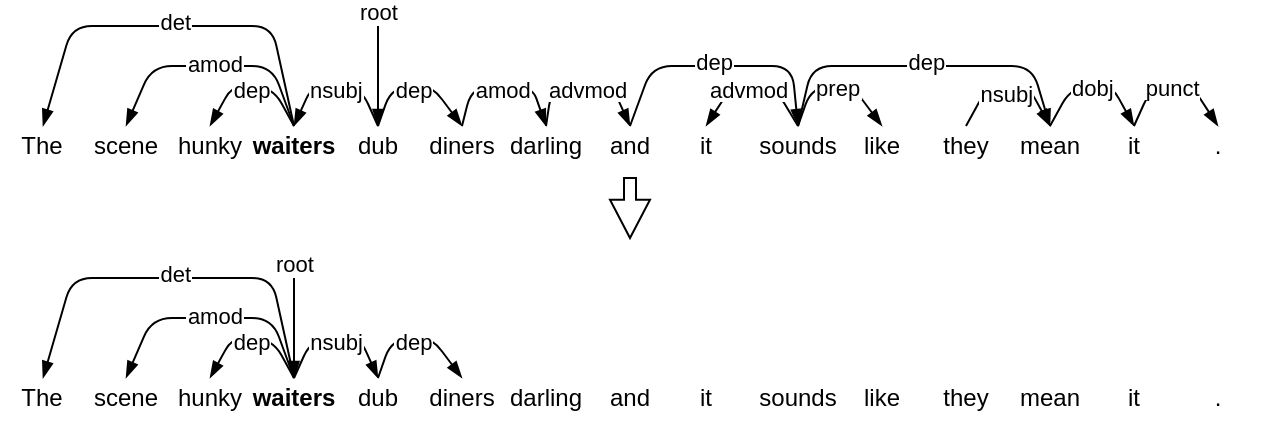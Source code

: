 <mxfile version="26.0.16">
  <diagram name="第 1 页" id="UdHhdu_RjbXMg5WVr8Md">
    <mxGraphModel dx="796" dy="531" grid="1" gridSize="10" guides="1" tooltips="1" connect="1" arrows="1" fold="1" page="1" pageScale="1" pageWidth="827" pageHeight="1169" math="1" shadow="0">
      <root>
        <mxCell id="0" />
        <mxCell id="1" parent="0" />
        <mxCell id="9KSnhvGDd7Bw2SBVTGFa-41" value="hunky" style="rounded=0;whiteSpace=wrap;html=1;fillColor=none;strokeColor=none;" vertex="1" parent="1">
          <mxGeometry x="198" y="440" width="42" height="20" as="geometry" />
        </mxCell>
        <mxCell id="9KSnhvGDd7Bw2SBVTGFa-42" value="The" style="rounded=0;whiteSpace=wrap;html=1;fillColor=none;strokeColor=none;" vertex="1" parent="1">
          <mxGeometry x="114" y="440" width="42" height="20" as="geometry" />
        </mxCell>
        <mxCell id="9KSnhvGDd7Bw2SBVTGFa-43" value="it" style="rounded=0;whiteSpace=wrap;html=1;fillColor=none;strokeColor=none;" vertex="1" parent="1">
          <mxGeometry x="660" y="440" width="42" height="20" as="geometry" />
        </mxCell>
        <mxCell id="9KSnhvGDd7Bw2SBVTGFa-46" value="scene" style="rounded=0;whiteSpace=wrap;html=1;fillColor=none;strokeColor=none;" vertex="1" parent="1">
          <mxGeometry x="156" y="440" width="42" height="20" as="geometry" />
        </mxCell>
        <mxCell id="9KSnhvGDd7Bw2SBVTGFa-47" value="&lt;b&gt;waiters&lt;/b&gt;" style="rounded=0;whiteSpace=wrap;html=1;fillColor=none;strokeColor=none;" vertex="1" parent="1">
          <mxGeometry x="240" y="440" width="42" height="20" as="geometry" />
        </mxCell>
        <mxCell id="9KSnhvGDd7Bw2SBVTGFa-48" value="dub" style="rounded=0;whiteSpace=wrap;html=1;fillColor=none;strokeColor=none;" vertex="1" parent="1">
          <mxGeometry x="282" y="440" width="42" height="20" as="geometry" />
        </mxCell>
        <mxCell id="9KSnhvGDd7Bw2SBVTGFa-49" value="diners" style="rounded=0;whiteSpace=wrap;html=1;fillColor=none;strokeColor=none;" vertex="1" parent="1">
          <mxGeometry x="324" y="440" width="42" height="20" as="geometry" />
        </mxCell>
        <mxCell id="9KSnhvGDd7Bw2SBVTGFa-50" value="darling" style="rounded=0;whiteSpace=wrap;html=1;fillColor=none;strokeColor=none;" vertex="1" parent="1">
          <mxGeometry x="366" y="440" width="42" height="20" as="geometry" />
        </mxCell>
        <mxCell id="9KSnhvGDd7Bw2SBVTGFa-51" value="and" style="rounded=0;whiteSpace=wrap;html=1;fillColor=none;strokeColor=none;" vertex="1" parent="1">
          <mxGeometry x="408" y="440" width="42" height="20" as="geometry" />
        </mxCell>
        <mxCell id="9KSnhvGDd7Bw2SBVTGFa-52" value="it" style="rounded=0;whiteSpace=wrap;html=1;fillColor=none;strokeColor=none;" vertex="1" parent="1">
          <mxGeometry x="446" y="440" width="42" height="20" as="geometry" />
        </mxCell>
        <mxCell id="9KSnhvGDd7Bw2SBVTGFa-53" value="sounds" style="rounded=0;whiteSpace=wrap;html=1;fillColor=none;strokeColor=none;" vertex="1" parent="1">
          <mxGeometry x="492" y="440" width="42" height="20" as="geometry" />
        </mxCell>
        <mxCell id="9KSnhvGDd7Bw2SBVTGFa-54" value="like" style="rounded=0;whiteSpace=wrap;html=1;fillColor=none;strokeColor=none;" vertex="1" parent="1">
          <mxGeometry x="534" y="440" width="42" height="20" as="geometry" />
        </mxCell>
        <mxCell id="9KSnhvGDd7Bw2SBVTGFa-55" value="they" style="rounded=0;whiteSpace=wrap;html=1;fillColor=none;strokeColor=none;" vertex="1" parent="1">
          <mxGeometry x="576" y="440" width="42" height="20" as="geometry" />
        </mxCell>
        <mxCell id="9KSnhvGDd7Bw2SBVTGFa-56" value="mean" style="rounded=0;whiteSpace=wrap;html=1;fillColor=none;strokeColor=none;" vertex="1" parent="1">
          <mxGeometry x="618" y="440" width="42" height="20" as="geometry" />
        </mxCell>
        <mxCell id="9KSnhvGDd7Bw2SBVTGFa-57" value="." style="rounded=0;whiteSpace=wrap;html=1;fillColor=none;strokeColor=none;" vertex="1" parent="1">
          <mxGeometry x="702" y="440" width="42" height="20" as="geometry" />
        </mxCell>
        <mxCell id="9KSnhvGDd7Bw2SBVTGFa-58" value="" style="endArrow=blockThin;html=1;rounded=0;endFill=1;entryX=0.5;entryY=0;entryDx=0;entryDy=0;" edge="1" parent="1" target="9KSnhvGDd7Bw2SBVTGFa-48">
          <mxGeometry width="50" height="50" relative="1" as="geometry">
            <mxPoint x="303" y="390" as="sourcePoint" />
            <mxPoint x="320" y="270" as="targetPoint" />
          </mxGeometry>
        </mxCell>
        <mxCell id="9KSnhvGDd7Bw2SBVTGFa-59" value="" style="endArrow=blockThin;entryX=0.5;entryY=0;entryDx=0;entryDy=0;rounded=1;endFill=1;exitX=0.5;exitY=0;exitDx=0;exitDy=0;" edge="1" parent="1" source="9KSnhvGDd7Bw2SBVTGFa-47">
          <mxGeometry relative="1" as="geometry">
            <mxPoint x="309.5" y="430" as="sourcePoint" />
            <mxPoint x="135.5" y="440" as="targetPoint" />
            <Array as="points">
              <mxPoint x="250" y="390" />
              <mxPoint x="150" y="390" />
            </Array>
          </mxGeometry>
        </mxCell>
        <mxCell id="9KSnhvGDd7Bw2SBVTGFa-60" value="det" style="edgeLabel;resizable=0;align=center;verticalAlign=middle;" connectable="0" vertex="1" parent="9KSnhvGDd7Bw2SBVTGFa-59">
          <mxGeometry relative="1" as="geometry">
            <mxPoint x="2" y="-3" as="offset" />
          </mxGeometry>
        </mxCell>
        <mxCell id="9KSnhvGDd7Bw2SBVTGFa-61" value="" style="endArrow=blockThin;entryX=0.5;entryY=0;entryDx=0;entryDy=0;rounded=1;endFill=1;exitX=0.5;exitY=0;exitDx=0;exitDy=0;" edge="1" parent="1" source="9KSnhvGDd7Bw2SBVTGFa-47" target="9KSnhvGDd7Bw2SBVTGFa-46">
          <mxGeometry relative="1" as="geometry">
            <mxPoint x="305.5" y="440" as="sourcePoint" />
            <mxPoint x="180" y="440" as="targetPoint" />
            <Array as="points">
              <mxPoint x="250" y="410" />
              <mxPoint x="190" y="410" />
            </Array>
          </mxGeometry>
        </mxCell>
        <mxCell id="9KSnhvGDd7Bw2SBVTGFa-62" value="amod" style="edgeLabel;resizable=0;align=center;verticalAlign=middle;" connectable="0" vertex="1" parent="9KSnhvGDd7Bw2SBVTGFa-61">
          <mxGeometry relative="1" as="geometry">
            <mxPoint x="2" y="-2" as="offset" />
          </mxGeometry>
        </mxCell>
        <mxCell id="9KSnhvGDd7Bw2SBVTGFa-63" value="" style="endArrow=blockThin;entryX=0.5;entryY=0;entryDx=0;entryDy=0;rounded=1;endFill=1;exitX=0.5;exitY=0;exitDx=0;exitDy=0;" edge="1" parent="1" source="9KSnhvGDd7Bw2SBVTGFa-47" target="9KSnhvGDd7Bw2SBVTGFa-41">
          <mxGeometry relative="1" as="geometry">
            <mxPoint x="271" y="450" as="sourcePoint" />
            <mxPoint x="187" y="450" as="targetPoint" />
            <Array as="points">
              <mxPoint x="250" y="420" />
              <mxPoint x="230" y="420" />
            </Array>
          </mxGeometry>
        </mxCell>
        <mxCell id="9KSnhvGDd7Bw2SBVTGFa-64" value="dep" style="edgeLabel;resizable=0;align=center;verticalAlign=middle;" connectable="0" vertex="1" parent="9KSnhvGDd7Bw2SBVTGFa-63">
          <mxGeometry relative="1" as="geometry">
            <mxPoint y="1" as="offset" />
          </mxGeometry>
        </mxCell>
        <mxCell id="9KSnhvGDd7Bw2SBVTGFa-65" value="root" style="edgeLabel;html=1;align=center;verticalAlign=middle;resizable=0;points=[];" vertex="1" connectable="0" parent="1">
          <mxGeometry x="302.999" y="383.0" as="geometry" />
        </mxCell>
        <mxCell id="9KSnhvGDd7Bw2SBVTGFa-68" value="" style="endArrow=blockThin;entryX=0.5;entryY=0;entryDx=0;entryDy=0;rounded=1;endFill=1;exitX=0.5;exitY=0;exitDx=0;exitDy=0;" edge="1" parent="1">
          <mxGeometry relative="1" as="geometry">
            <mxPoint x="303" y="440" as="sourcePoint" />
            <mxPoint x="345" y="440" as="targetPoint" />
            <Array as="points">
              <mxPoint x="310" y="420" />
              <mxPoint x="330" y="420" />
            </Array>
          </mxGeometry>
        </mxCell>
        <mxCell id="9KSnhvGDd7Bw2SBVTGFa-69" value="dep" style="edgeLabel;resizable=0;align=center;verticalAlign=middle;" connectable="0" vertex="1" parent="9KSnhvGDd7Bw2SBVTGFa-68">
          <mxGeometry relative="1" as="geometry">
            <mxPoint x="-1" y="1" as="offset" />
          </mxGeometry>
        </mxCell>
        <mxCell id="9KSnhvGDd7Bw2SBVTGFa-72" value="" style="endArrow=blockThin;entryX=0.5;entryY=0;entryDx=0;entryDy=0;rounded=1;endFill=1;exitX=0.5;exitY=0;exitDx=0;exitDy=0;" edge="1" parent="1">
          <mxGeometry relative="1" as="geometry">
            <mxPoint x="345" y="440" as="sourcePoint" />
            <mxPoint x="387" y="440" as="targetPoint" />
            <Array as="points">
              <mxPoint x="350" y="420" />
              <mxPoint x="380" y="420" />
            </Array>
          </mxGeometry>
        </mxCell>
        <mxCell id="9KSnhvGDd7Bw2SBVTGFa-73" value="amod" style="edgeLabel;resizable=0;align=center;verticalAlign=middle;" connectable="0" vertex="1" parent="9KSnhvGDd7Bw2SBVTGFa-72">
          <mxGeometry relative="1" as="geometry">
            <mxPoint y="1" as="offset" />
          </mxGeometry>
        </mxCell>
        <mxCell id="9KSnhvGDd7Bw2SBVTGFa-74" value="" style="endArrow=blockThin;entryX=0.5;entryY=0;entryDx=0;entryDy=0;rounded=1;endFill=1;exitX=0.5;exitY=0;exitDx=0;exitDy=0;" edge="1" parent="1">
          <mxGeometry relative="1" as="geometry">
            <mxPoint x="387" y="440" as="sourcePoint" />
            <mxPoint x="429" y="440" as="targetPoint" />
            <Array as="points">
              <mxPoint x="390" y="420" />
              <mxPoint x="420" y="420" />
            </Array>
          </mxGeometry>
        </mxCell>
        <mxCell id="9KSnhvGDd7Bw2SBVTGFa-75" value="advmod" style="edgeLabel;resizable=0;align=center;verticalAlign=middle;" connectable="0" vertex="1" parent="9KSnhvGDd7Bw2SBVTGFa-74">
          <mxGeometry relative="1" as="geometry">
            <mxPoint x="2" y="1" as="offset" />
          </mxGeometry>
        </mxCell>
        <mxCell id="9KSnhvGDd7Bw2SBVTGFa-76" value="" style="endArrow=blockThin;entryX=0.5;entryY=0;entryDx=0;entryDy=0;rounded=1;endFill=1;exitX=0.5;exitY=0;exitDx=0;exitDy=0;" edge="1" parent="1" source="9KSnhvGDd7Bw2SBVTGFa-53" target="9KSnhvGDd7Bw2SBVTGFa-52">
          <mxGeometry relative="1" as="geometry">
            <mxPoint x="512" y="440" as="sourcePoint" />
            <mxPoint x="470" y="440" as="targetPoint" />
            <Array as="points">
              <mxPoint x="501" y="420" />
              <mxPoint x="480" y="420" />
            </Array>
          </mxGeometry>
        </mxCell>
        <mxCell id="9KSnhvGDd7Bw2SBVTGFa-77" value="advmod" style="edgeLabel;resizable=0;align=center;verticalAlign=middle;" connectable="0" vertex="1" parent="9KSnhvGDd7Bw2SBVTGFa-76">
          <mxGeometry relative="1" as="geometry">
            <mxPoint x="-2" y="1" as="offset" />
          </mxGeometry>
        </mxCell>
        <mxCell id="9KSnhvGDd7Bw2SBVTGFa-78" value="" style="endArrow=blockThin;entryX=0.5;entryY=0;entryDx=0;entryDy=0;rounded=1;endFill=1;exitX=0.5;exitY=0;exitDx=0;exitDy=0;" edge="1" parent="1">
          <mxGeometry relative="1" as="geometry">
            <mxPoint x="429" y="440" as="sourcePoint" />
            <mxPoint x="513" y="440" as="targetPoint" />
            <Array as="points">
              <mxPoint x="440" y="410" />
              <mxPoint x="510" y="410" />
            </Array>
          </mxGeometry>
        </mxCell>
        <mxCell id="9KSnhvGDd7Bw2SBVTGFa-79" value="dep" style="edgeLabel;resizable=0;align=center;verticalAlign=middle;" connectable="0" vertex="1" parent="9KSnhvGDd7Bw2SBVTGFa-78">
          <mxGeometry relative="1" as="geometry">
            <mxPoint x="-3" y="-3" as="offset" />
          </mxGeometry>
        </mxCell>
        <mxCell id="9KSnhvGDd7Bw2SBVTGFa-80" value="" style="endArrow=blockThin;entryX=0.5;entryY=0;entryDx=0;entryDy=0;rounded=1;endFill=1;exitX=0.5;exitY=0;exitDx=0;exitDy=0;" edge="1" parent="1">
          <mxGeometry relative="1" as="geometry">
            <mxPoint x="513" y="440" as="sourcePoint" />
            <mxPoint x="555" y="440" as="targetPoint" />
            <Array as="points">
              <mxPoint x="520" y="420" />
              <mxPoint x="540" y="420" />
            </Array>
          </mxGeometry>
        </mxCell>
        <mxCell id="9KSnhvGDd7Bw2SBVTGFa-81" value="prep" style="edgeLabel;resizable=0;align=center;verticalAlign=middle;" connectable="0" vertex="1" parent="9KSnhvGDd7Bw2SBVTGFa-80">
          <mxGeometry relative="1" as="geometry">
            <mxPoint x="1" as="offset" />
          </mxGeometry>
        </mxCell>
        <mxCell id="9KSnhvGDd7Bw2SBVTGFa-84" value="" style="endArrow=blockThin;entryX=0.5;entryY=0;entryDx=0;entryDy=0;rounded=1;endFill=1;exitX=0.5;exitY=0;exitDx=0;exitDy=0;" edge="1" parent="1" source="9KSnhvGDd7Bw2SBVTGFa-53">
          <mxGeometry relative="1" as="geometry">
            <mxPoint x="555" y="440" as="sourcePoint" />
            <mxPoint x="639" y="440" as="targetPoint" />
            <Array as="points">
              <mxPoint x="520" y="410" />
              <mxPoint x="630" y="410" />
            </Array>
          </mxGeometry>
        </mxCell>
        <mxCell id="9KSnhvGDd7Bw2SBVTGFa-85" value="dep" style="edgeLabel;resizable=0;align=center;verticalAlign=middle;" connectable="0" vertex="1" parent="9KSnhvGDd7Bw2SBVTGFa-84">
          <mxGeometry relative="1" as="geometry">
            <mxPoint x="2" y="-3" as="offset" />
          </mxGeometry>
        </mxCell>
        <mxCell id="9KSnhvGDd7Bw2SBVTGFa-86" value="" style="endArrow=blockThin;entryX=0.5;entryY=0;entryDx=0;entryDy=0;rounded=1;endFill=1;exitX=0.5;exitY=0;exitDx=0;exitDy=0;" edge="1" parent="1" source="9KSnhvGDd7Bw2SBVTGFa-56" target="9KSnhvGDd7Bw2SBVTGFa-43">
          <mxGeometry relative="1" as="geometry">
            <mxPoint x="639" y="440" as="sourcePoint" />
            <mxPoint x="681" y="440" as="targetPoint" />
            <Array as="points">
              <mxPoint x="650" y="420" />
              <mxPoint x="670" y="420" />
            </Array>
          </mxGeometry>
        </mxCell>
        <mxCell id="9KSnhvGDd7Bw2SBVTGFa-87" value="dobj" style="edgeLabel;resizable=0;align=center;verticalAlign=middle;" connectable="0" vertex="1" parent="9KSnhvGDd7Bw2SBVTGFa-86">
          <mxGeometry relative="1" as="geometry">
            <mxPoint as="offset" />
          </mxGeometry>
        </mxCell>
        <mxCell id="9KSnhvGDd7Bw2SBVTGFa-88" value="" style="endArrow=blockThin;entryX=0.5;entryY=0;entryDx=0;entryDy=0;rounded=1;endFill=1;exitX=0.5;exitY=0;exitDx=0;exitDy=0;" edge="1" parent="1" source="9KSnhvGDd7Bw2SBVTGFa-43" target="9KSnhvGDd7Bw2SBVTGFa-57">
          <mxGeometry relative="1" as="geometry">
            <mxPoint x="681" y="440" as="sourcePoint" />
            <mxPoint x="723" y="440" as="targetPoint" />
            <Array as="points">
              <mxPoint x="690" y="420" />
              <mxPoint x="710" y="420" />
            </Array>
          </mxGeometry>
        </mxCell>
        <mxCell id="9KSnhvGDd7Bw2SBVTGFa-89" value="punct" style="edgeLabel;resizable=0;align=center;verticalAlign=middle;" connectable="0" vertex="1" parent="9KSnhvGDd7Bw2SBVTGFa-88">
          <mxGeometry relative="1" as="geometry">
            <mxPoint x="-1" as="offset" />
          </mxGeometry>
        </mxCell>
        <mxCell id="9KSnhvGDd7Bw2SBVTGFa-90" value="" style="endArrow=blockThin;entryX=0.5;entryY=0;entryDx=0;entryDy=0;rounded=1;endFill=1;exitX=0.5;exitY=0;exitDx=0;exitDy=0;" edge="1" parent="1">
          <mxGeometry relative="1" as="geometry">
            <mxPoint x="597" y="440" as="sourcePoint" />
            <mxPoint x="639" y="440" as="targetPoint" />
            <Array as="points">
              <mxPoint x="608" y="420" />
              <mxPoint x="628" y="420" />
            </Array>
          </mxGeometry>
        </mxCell>
        <mxCell id="9KSnhvGDd7Bw2SBVTGFa-91" value="nsubj" style="edgeLabel;resizable=0;align=center;verticalAlign=middle;" connectable="0" vertex="1" parent="9KSnhvGDd7Bw2SBVTGFa-90">
          <mxGeometry relative="1" as="geometry">
            <mxPoint x="-1" y="3" as="offset" />
          </mxGeometry>
        </mxCell>
        <mxCell id="9KSnhvGDd7Bw2SBVTGFa-92" value="hunky" style="rounded=0;whiteSpace=wrap;html=1;fillColor=none;strokeColor=none;" vertex="1" parent="1">
          <mxGeometry x="198" y="566" width="42" height="20" as="geometry" />
        </mxCell>
        <mxCell id="9KSnhvGDd7Bw2SBVTGFa-93" value="The" style="rounded=0;whiteSpace=wrap;html=1;fillColor=none;strokeColor=none;" vertex="1" parent="1">
          <mxGeometry x="114" y="566" width="42" height="20" as="geometry" />
        </mxCell>
        <mxCell id="9KSnhvGDd7Bw2SBVTGFa-94" value="it" style="rounded=0;whiteSpace=wrap;html=1;fillColor=none;strokeColor=none;" vertex="1" parent="1">
          <mxGeometry x="660" y="566" width="42" height="20" as="geometry" />
        </mxCell>
        <mxCell id="9KSnhvGDd7Bw2SBVTGFa-95" value="scene" style="rounded=0;whiteSpace=wrap;html=1;fillColor=none;strokeColor=none;" vertex="1" parent="1">
          <mxGeometry x="156" y="566" width="42" height="20" as="geometry" />
        </mxCell>
        <mxCell id="9KSnhvGDd7Bw2SBVTGFa-96" value="&lt;b&gt;waiters&lt;/b&gt;" style="rounded=0;whiteSpace=wrap;html=1;fillColor=none;strokeColor=none;" vertex="1" parent="1">
          <mxGeometry x="240" y="566" width="42" height="20" as="geometry" />
        </mxCell>
        <mxCell id="9KSnhvGDd7Bw2SBVTGFa-97" value="dub" style="rounded=0;whiteSpace=wrap;html=1;fillColor=none;strokeColor=none;" vertex="1" parent="1">
          <mxGeometry x="282" y="566" width="42" height="20" as="geometry" />
        </mxCell>
        <mxCell id="9KSnhvGDd7Bw2SBVTGFa-98" value="diners" style="rounded=0;whiteSpace=wrap;html=1;fillColor=none;strokeColor=none;" vertex="1" parent="1">
          <mxGeometry x="324" y="566" width="42" height="20" as="geometry" />
        </mxCell>
        <mxCell id="9KSnhvGDd7Bw2SBVTGFa-99" value="darling" style="rounded=0;whiteSpace=wrap;html=1;fillColor=none;strokeColor=none;" vertex="1" parent="1">
          <mxGeometry x="366" y="566" width="42" height="20" as="geometry" />
        </mxCell>
        <mxCell id="9KSnhvGDd7Bw2SBVTGFa-100" value="and" style="rounded=0;whiteSpace=wrap;html=1;fillColor=none;strokeColor=none;" vertex="1" parent="1">
          <mxGeometry x="408" y="566" width="42" height="20" as="geometry" />
        </mxCell>
        <mxCell id="9KSnhvGDd7Bw2SBVTGFa-101" value="it" style="rounded=0;whiteSpace=wrap;html=1;fillColor=none;strokeColor=none;" vertex="1" parent="1">
          <mxGeometry x="446" y="566" width="42" height="20" as="geometry" />
        </mxCell>
        <mxCell id="9KSnhvGDd7Bw2SBVTGFa-102" value="sounds" style="rounded=0;whiteSpace=wrap;html=1;fillColor=none;strokeColor=none;" vertex="1" parent="1">
          <mxGeometry x="492" y="566" width="42" height="20" as="geometry" />
        </mxCell>
        <mxCell id="9KSnhvGDd7Bw2SBVTGFa-103" value="like" style="rounded=0;whiteSpace=wrap;html=1;fillColor=none;strokeColor=none;" vertex="1" parent="1">
          <mxGeometry x="534" y="566" width="42" height="20" as="geometry" />
        </mxCell>
        <mxCell id="9KSnhvGDd7Bw2SBVTGFa-104" value="they" style="rounded=0;whiteSpace=wrap;html=1;fillColor=none;strokeColor=none;" vertex="1" parent="1">
          <mxGeometry x="576" y="566" width="42" height="20" as="geometry" />
        </mxCell>
        <mxCell id="9KSnhvGDd7Bw2SBVTGFa-105" value="mean" style="rounded=0;whiteSpace=wrap;html=1;fillColor=none;strokeColor=none;" vertex="1" parent="1">
          <mxGeometry x="618" y="566" width="42" height="20" as="geometry" />
        </mxCell>
        <mxCell id="9KSnhvGDd7Bw2SBVTGFa-106" value="." style="rounded=0;whiteSpace=wrap;html=1;fillColor=none;strokeColor=none;" vertex="1" parent="1">
          <mxGeometry x="702" y="566" width="42" height="20" as="geometry" />
        </mxCell>
        <mxCell id="9KSnhvGDd7Bw2SBVTGFa-107" value="" style="endArrow=blockThin;html=1;rounded=0;endFill=1;entryX=0.5;entryY=0;entryDx=0;entryDy=0;" edge="1" parent="1">
          <mxGeometry width="50" height="50" relative="1" as="geometry">
            <mxPoint x="261" y="516" as="sourcePoint" />
            <mxPoint x="261" y="566" as="targetPoint" />
          </mxGeometry>
        </mxCell>
        <mxCell id="9KSnhvGDd7Bw2SBVTGFa-108" value="" style="endArrow=blockThin;entryX=0.5;entryY=0;entryDx=0;entryDy=0;rounded=1;endFill=1;exitX=0.5;exitY=0;exitDx=0;exitDy=0;" edge="1" parent="1" source="9KSnhvGDd7Bw2SBVTGFa-96">
          <mxGeometry relative="1" as="geometry">
            <mxPoint x="309.5" y="556" as="sourcePoint" />
            <mxPoint x="135.5" y="566" as="targetPoint" />
            <Array as="points">
              <mxPoint x="250" y="516" />
              <mxPoint x="150" y="516" />
            </Array>
          </mxGeometry>
        </mxCell>
        <mxCell id="9KSnhvGDd7Bw2SBVTGFa-109" value="det" style="edgeLabel;resizable=0;align=center;verticalAlign=middle;" connectable="0" vertex="1" parent="9KSnhvGDd7Bw2SBVTGFa-108">
          <mxGeometry relative="1" as="geometry">
            <mxPoint x="2" y="-3" as="offset" />
          </mxGeometry>
        </mxCell>
        <mxCell id="9KSnhvGDd7Bw2SBVTGFa-110" value="" style="endArrow=blockThin;entryX=0.5;entryY=0;entryDx=0;entryDy=0;rounded=1;endFill=1;exitX=0.5;exitY=0;exitDx=0;exitDy=0;" edge="1" parent="1" source="9KSnhvGDd7Bw2SBVTGFa-96" target="9KSnhvGDd7Bw2SBVTGFa-95">
          <mxGeometry relative="1" as="geometry">
            <mxPoint x="305.5" y="566" as="sourcePoint" />
            <mxPoint x="180" y="566" as="targetPoint" />
            <Array as="points">
              <mxPoint x="250" y="536" />
              <mxPoint x="190" y="536" />
            </Array>
          </mxGeometry>
        </mxCell>
        <mxCell id="9KSnhvGDd7Bw2SBVTGFa-111" value="amod" style="edgeLabel;resizable=0;align=center;verticalAlign=middle;" connectable="0" vertex="1" parent="9KSnhvGDd7Bw2SBVTGFa-110">
          <mxGeometry relative="1" as="geometry">
            <mxPoint x="2" y="-2" as="offset" />
          </mxGeometry>
        </mxCell>
        <mxCell id="9KSnhvGDd7Bw2SBVTGFa-112" value="" style="endArrow=blockThin;entryX=0.5;entryY=0;entryDx=0;entryDy=0;rounded=1;endFill=1;exitX=0.5;exitY=0;exitDx=0;exitDy=0;" edge="1" parent="1" source="9KSnhvGDd7Bw2SBVTGFa-96" target="9KSnhvGDd7Bw2SBVTGFa-92">
          <mxGeometry relative="1" as="geometry">
            <mxPoint x="271" y="576" as="sourcePoint" />
            <mxPoint x="187" y="576" as="targetPoint" />
            <Array as="points">
              <mxPoint x="250" y="546" />
              <mxPoint x="230" y="546" />
            </Array>
          </mxGeometry>
        </mxCell>
        <mxCell id="9KSnhvGDd7Bw2SBVTGFa-113" value="dep" style="edgeLabel;resizable=0;align=center;verticalAlign=middle;" connectable="0" vertex="1" parent="9KSnhvGDd7Bw2SBVTGFa-112">
          <mxGeometry relative="1" as="geometry">
            <mxPoint y="1" as="offset" />
          </mxGeometry>
        </mxCell>
        <mxCell id="9KSnhvGDd7Bw2SBVTGFa-114" value="root" style="edgeLabel;html=1;align=center;verticalAlign=middle;resizable=0;points=[];" vertex="1" connectable="0" parent="1">
          <mxGeometry x="260.999" y="509.0" as="geometry" />
        </mxCell>
        <mxCell id="9KSnhvGDd7Bw2SBVTGFa-117" value="" style="endArrow=blockThin;entryX=0.5;entryY=0;entryDx=0;entryDy=0;rounded=1;endFill=1;exitX=0.5;exitY=0;exitDx=0;exitDy=0;" edge="1" parent="1">
          <mxGeometry relative="1" as="geometry">
            <mxPoint x="303" y="566" as="sourcePoint" />
            <mxPoint x="345" y="566" as="targetPoint" />
            <Array as="points">
              <mxPoint x="310" y="546" />
              <mxPoint x="330" y="546" />
            </Array>
          </mxGeometry>
        </mxCell>
        <mxCell id="9KSnhvGDd7Bw2SBVTGFa-118" value="dep" style="edgeLabel;resizable=0;align=center;verticalAlign=middle;" connectable="0" vertex="1" parent="9KSnhvGDd7Bw2SBVTGFa-117">
          <mxGeometry relative="1" as="geometry">
            <mxPoint x="-1" y="1" as="offset" />
          </mxGeometry>
        </mxCell>
        <mxCell id="9KSnhvGDd7Bw2SBVTGFa-139" value="" style="endArrow=blockThin;entryX=0.5;entryY=0;entryDx=0;entryDy=0;rounded=1;endFill=1;exitX=0.5;exitY=0;exitDx=0;exitDy=0;" edge="1" parent="1">
          <mxGeometry relative="1" as="geometry">
            <mxPoint x="261" y="566" as="sourcePoint" />
            <mxPoint x="303" y="566" as="targetPoint" />
            <Array as="points">
              <mxPoint x="270" y="546" />
              <mxPoint x="294" y="546" />
            </Array>
          </mxGeometry>
        </mxCell>
        <mxCell id="9KSnhvGDd7Bw2SBVTGFa-140" value="nsubj" style="edgeLabel;resizable=0;align=center;verticalAlign=middle;" connectable="0" vertex="1" parent="9KSnhvGDd7Bw2SBVTGFa-139">
          <mxGeometry relative="1" as="geometry">
            <mxPoint y="1" as="offset" />
          </mxGeometry>
        </mxCell>
        <mxCell id="9KSnhvGDd7Bw2SBVTGFa-141" value="" style="endArrow=blockThin;entryX=0.5;entryY=0;entryDx=0;entryDy=0;rounded=1;endFill=1;exitX=0.5;exitY=0;exitDx=0;exitDy=0;" edge="1" parent="1">
          <mxGeometry relative="1" as="geometry">
            <mxPoint x="303" y="440" as="sourcePoint" />
            <mxPoint x="261" y="440" as="targetPoint" />
            <Array as="points">
              <mxPoint x="294" y="420" />
              <mxPoint x="270" y="420" />
            </Array>
          </mxGeometry>
        </mxCell>
        <mxCell id="9KSnhvGDd7Bw2SBVTGFa-142" value="nsubj" style="edgeLabel;resizable=0;align=center;verticalAlign=middle;" connectable="0" vertex="1" parent="9KSnhvGDd7Bw2SBVTGFa-141">
          <mxGeometry relative="1" as="geometry">
            <mxPoint y="1" as="offset" />
          </mxGeometry>
        </mxCell>
        <mxCell id="9KSnhvGDd7Bw2SBVTGFa-144" value="" style="html=1;shadow=0;dashed=0;align=center;verticalAlign=middle;shape=mxgraph.arrows2.arrow;dy=0.7;dx=19.13;notch=0;rotation=90;" vertex="1" parent="1">
          <mxGeometry x="414" y="471" width="30" height="20" as="geometry" />
        </mxCell>
      </root>
    </mxGraphModel>
  </diagram>
</mxfile>
